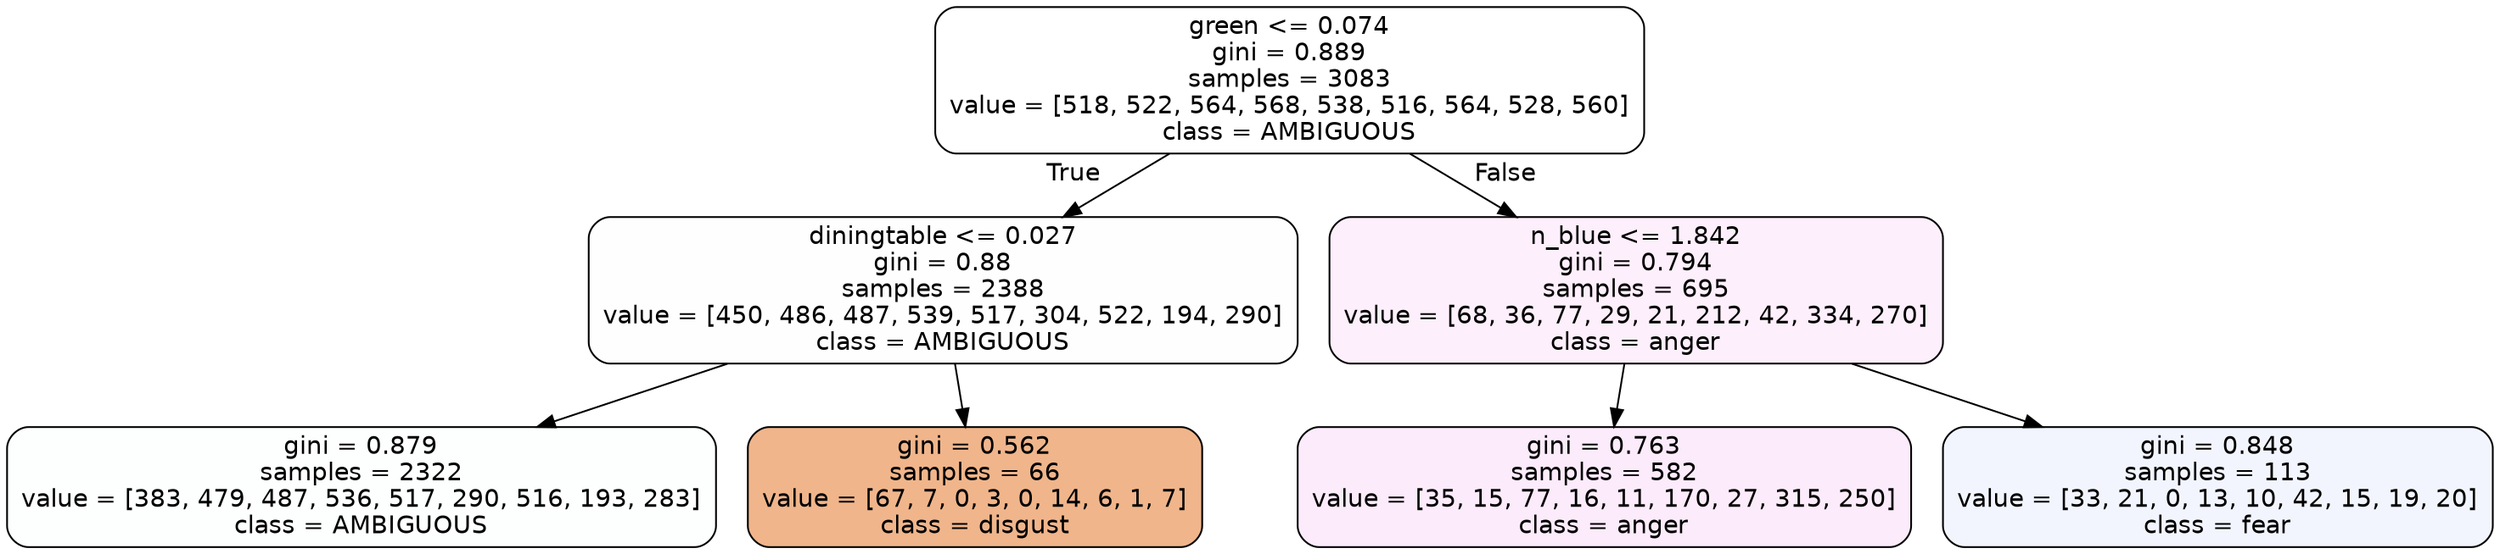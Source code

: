digraph Tree {
node [shape=box, style="filled, rounded", color="black", fontname=helvetica] ;
edge [fontname=helvetica] ;
0 [label="green <= 0.074\ngini = 0.889\nsamples = 3083\nvalue = [518, 522, 564, 568, 538, 516, 564, 528, 560]\nclass = AMBIGUOUS", fillcolor="#39e58100"] ;
1 [label="diningtable <= 0.027\ngini = 0.88\nsamples = 2388\nvalue = [450, 486, 487, 539, 517, 304, 522, 194, 290]\nclass = AMBIGUOUS", fillcolor="#39e58101"] ;
0 -> 1 [labeldistance=2.5, labelangle=45, headlabel="True"] ;
2 [label="gini = 0.879\nsamples = 2322\nvalue = [383, 479, 487, 536, 517, 290, 516, 193, 283]\nclass = AMBIGUOUS", fillcolor="#39e58102"] ;
1 -> 2 ;
3 [label="gini = 0.562\nsamples = 66\nvalue = [67, 7, 0, 3, 0, 14, 6, 1, 7]\nclass = disgust", fillcolor="#e5813995"] ;
1 -> 3 ;
4 [label="n_blue <= 1.842\ngini = 0.794\nsamples = 695\nvalue = [68, 36, 77, 29, 21, 212, 42, 334, 270]\nclass = anger", fillcolor="#e539d714"] ;
0 -> 4 [labeldistance=2.5, labelangle=-45, headlabel="False"] ;
5 [label="gini = 0.763\nsamples = 582\nvalue = [35, 15, 77, 16, 11, 170, 27, 315, 250]\nclass = anger", fillcolor="#e539d719"] ;
4 -> 5 ;
6 [label="gini = 0.848\nsamples = 113\nvalue = [33, 21, 0, 13, 10, 42, 15, 19, 20]\nclass = fear", fillcolor="#3964e510"] ;
4 -> 6 ;
}